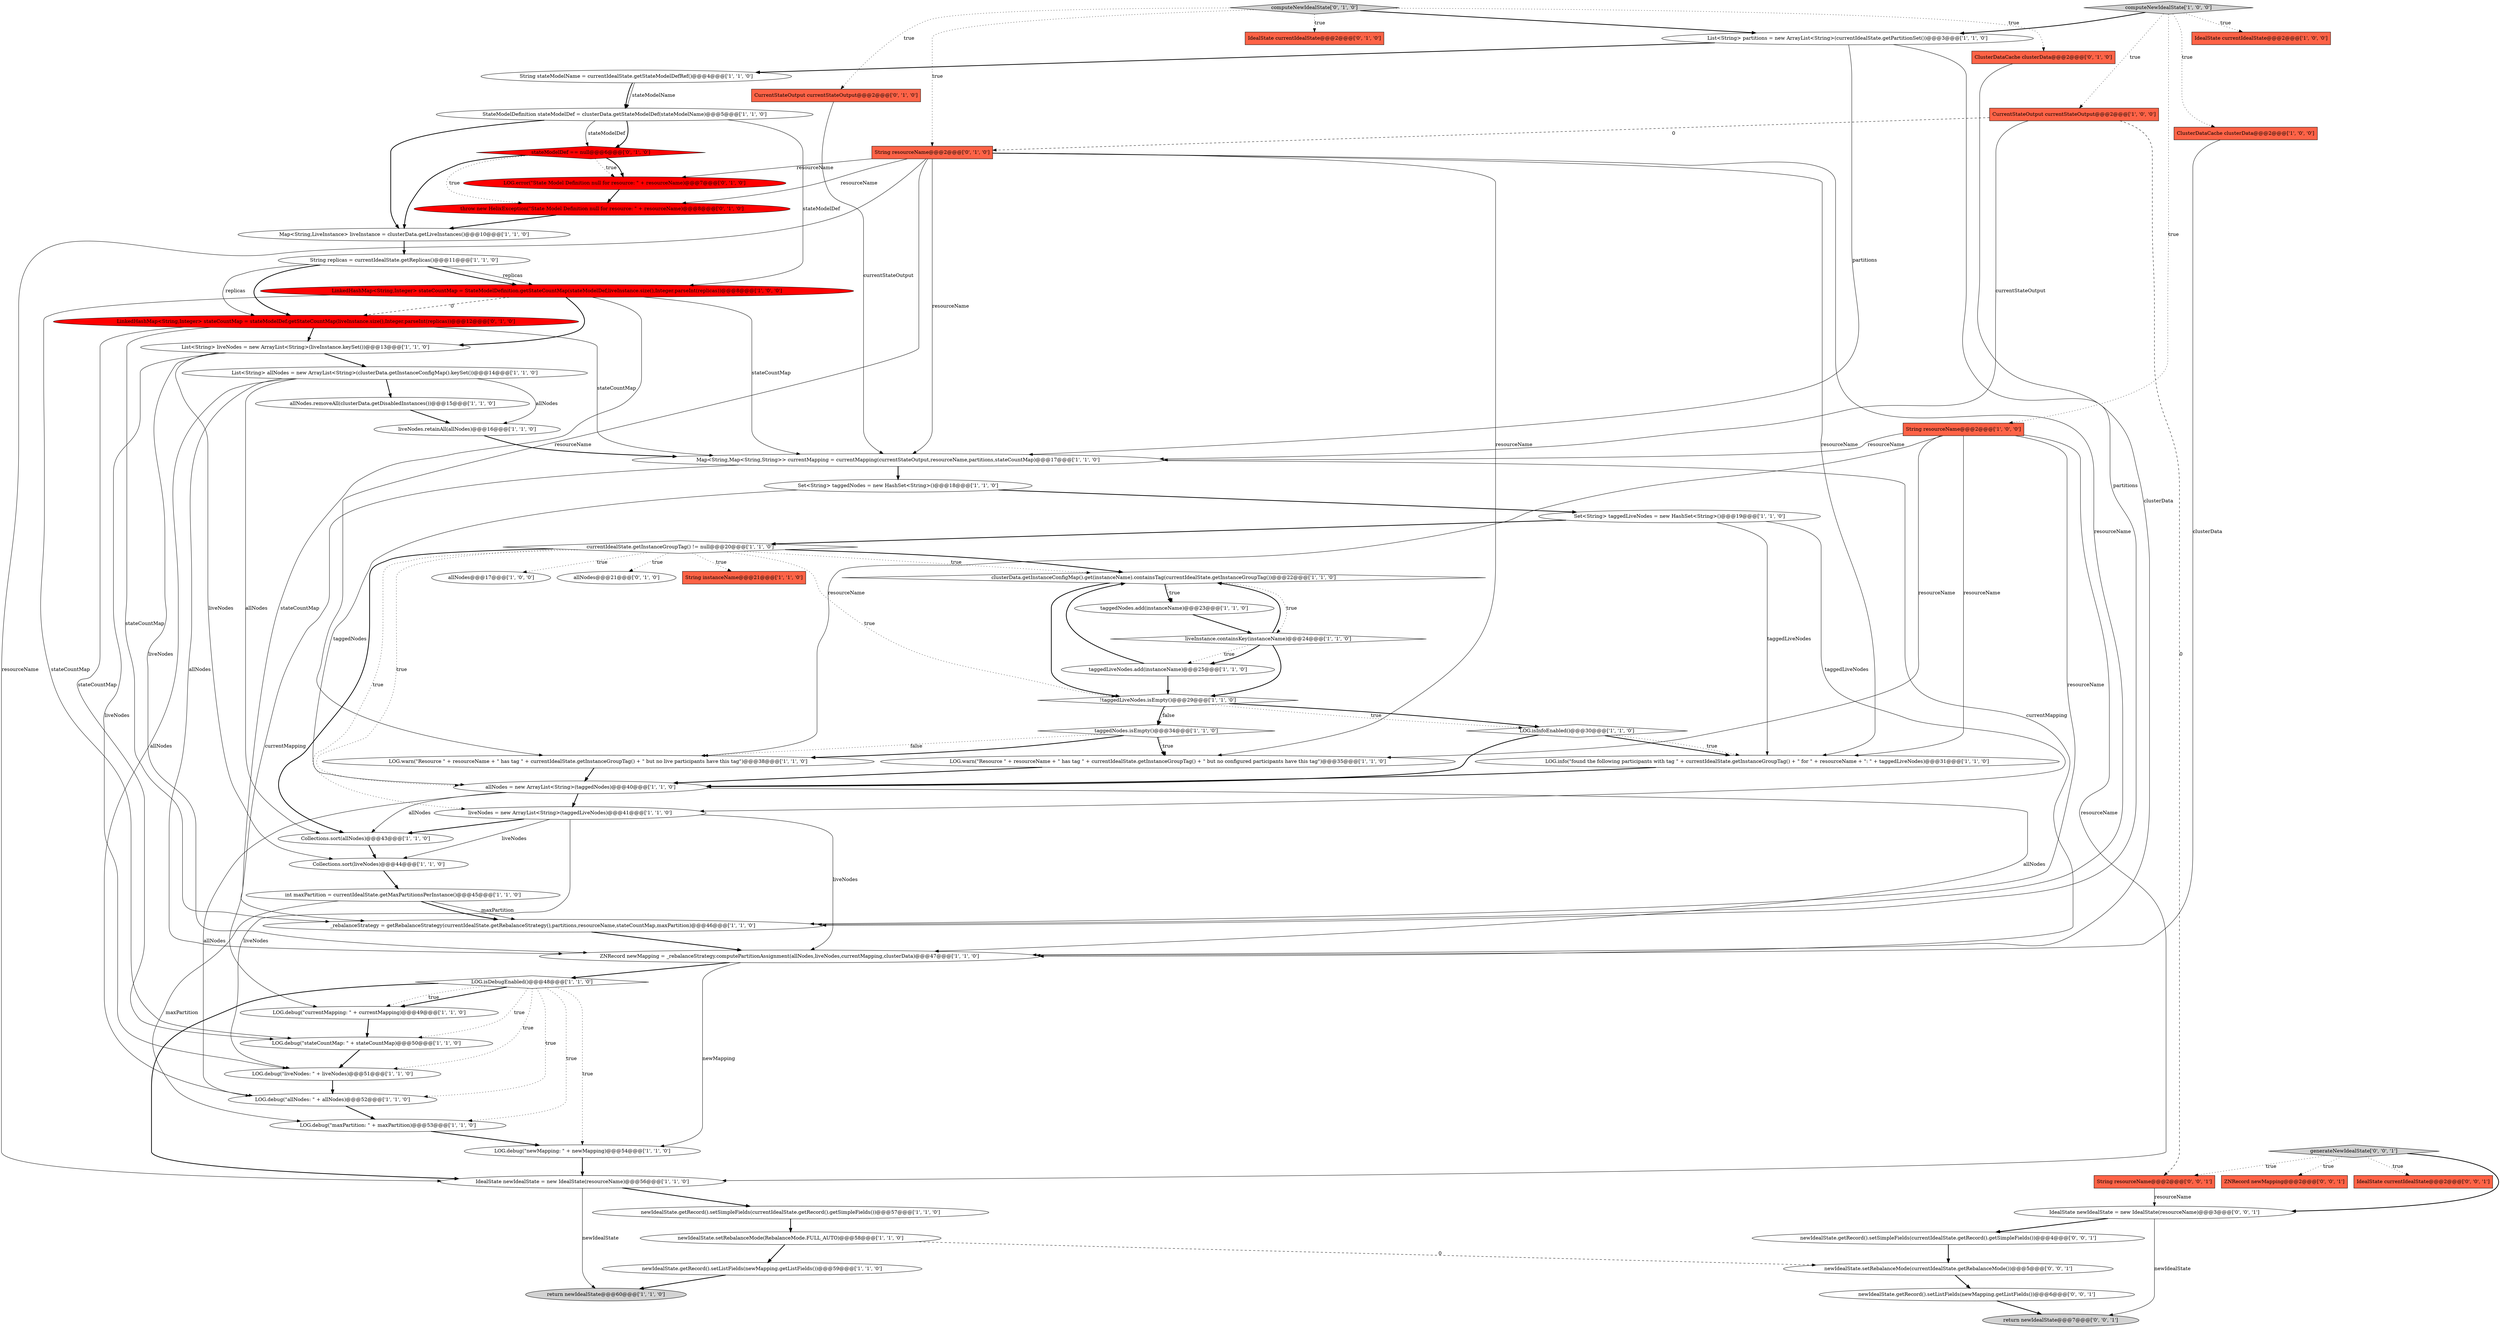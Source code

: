 digraph {
28 [style = filled, label = "String replicas = currentIdealState.getReplicas()@@@11@@@['1', '1', '0']", fillcolor = white, shape = ellipse image = "AAA0AAABBB1BBB"];
39 [style = filled, label = "ZNRecord newMapping = _rebalanceStrategy.computePartitionAssignment(allNodes,liveNodes,currentMapping,clusterData)@@@47@@@['1', '1', '0']", fillcolor = white, shape = ellipse image = "AAA0AAABBB1BBB"];
31 [style = filled, label = "LOG.isDebugEnabled()@@@48@@@['1', '1', '0']", fillcolor = white, shape = diamond image = "AAA0AAABBB1BBB"];
33 [style = filled, label = "String stateModelName = currentIdealState.getStateModelDefRef()@@@4@@@['1', '1', '0']", fillcolor = white, shape = ellipse image = "AAA0AAABBB1BBB"];
5 [style = filled, label = "LOG.debug(\"liveNodes: \" + liveNodes)@@@51@@@['1', '1', '0']", fillcolor = white, shape = ellipse image = "AAA0AAABBB1BBB"];
58 [style = filled, label = "computeNewIdealState['0', '1', '0']", fillcolor = lightgray, shape = diamond image = "AAA0AAABBB2BBB"];
44 [style = filled, label = "allNodes = new ArrayList<String>(taggedNodes)@@@40@@@['1', '1', '0']", fillcolor = white, shape = ellipse image = "AAA0AAABBB1BBB"];
47 [style = filled, label = "newIdealState.getRecord().setListFields(newMapping.getListFields())@@@59@@@['1', '1', '0']", fillcolor = white, shape = ellipse image = "AAA0AAABBB1BBB"];
53 [style = filled, label = "LinkedHashMap<String,Integer> stateCountMap = stateModelDef.getStateCountMap(liveInstance.size(),Integer.parseInt(replicas))@@@12@@@['0', '1', '0']", fillcolor = red, shape = ellipse image = "AAA1AAABBB2BBB"];
50 [style = filled, label = "throw new HelixException(\"State Model Definition null for resource: \" + resourceName)@@@8@@@['0', '1', '0']", fillcolor = red, shape = ellipse image = "AAA1AAABBB2BBB"];
20 [style = filled, label = "return newIdealState@@@60@@@['1', '1', '0']", fillcolor = lightgray, shape = ellipse image = "AAA0AAABBB1BBB"];
30 [style = filled, label = "liveNodes.retainAll(allNodes)@@@16@@@['1', '1', '0']", fillcolor = white, shape = ellipse image = "AAA0AAABBB1BBB"];
43 [style = filled, label = "allNodes@@@17@@@['1', '0', '0']", fillcolor = white, shape = ellipse image = "AAA0AAABBB1BBB"];
36 [style = filled, label = "computeNewIdealState['1', '0', '0']", fillcolor = lightgray, shape = diamond image = "AAA0AAABBB1BBB"];
54 [style = filled, label = "IdealState currentIdealState@@@2@@@['0', '1', '0']", fillcolor = tomato, shape = box image = "AAA0AAABBB2BBB"];
61 [style = filled, label = "newIdealState.getRecord().setSimpleFields(currentIdealState.getRecord().getSimpleFields())@@@4@@@['0', '0', '1']", fillcolor = white, shape = ellipse image = "AAA0AAABBB3BBB"];
26 [style = filled, label = "List<String> liveNodes = new ArrayList<String>(liveInstance.keySet())@@@13@@@['1', '1', '0']", fillcolor = white, shape = ellipse image = "AAA0AAABBB1BBB"];
4 [style = filled, label = "LOG.debug(\"allNodes: \" + allNodes)@@@52@@@['1', '1', '0']", fillcolor = white, shape = ellipse image = "AAA0AAABBB1BBB"];
17 [style = filled, label = "String resourceName@@@2@@@['1', '0', '0']", fillcolor = tomato, shape = box image = "AAA0AAABBB1BBB"];
8 [style = filled, label = "currentIdealState.getInstanceGroupTag() != null@@@20@@@['1', '1', '0']", fillcolor = white, shape = diamond image = "AAA0AAABBB1BBB"];
27 [style = filled, label = "clusterData.getInstanceConfigMap().get(instanceName).containsTag(currentIdealState.getInstanceGroupTag())@@@22@@@['1', '1', '0']", fillcolor = white, shape = diamond image = "AAA0AAABBB1BBB"];
49 [style = filled, label = "taggedLiveNodes.add(instanceName)@@@25@@@['1', '1', '0']", fillcolor = white, shape = ellipse image = "AAA0AAABBB1BBB"];
9 [style = filled, label = "taggedNodes.isEmpty()@@@34@@@['1', '1', '0']", fillcolor = white, shape = diamond image = "AAA0AAABBB1BBB"];
12 [style = filled, label = "ClusterDataCache clusterData@@@2@@@['1', '0', '0']", fillcolor = tomato, shape = box image = "AAA0AAABBB1BBB"];
24 [style = filled, label = "IdealState currentIdealState@@@2@@@['1', '0', '0']", fillcolor = tomato, shape = box image = "AAA0AAABBB1BBB"];
14 [style = filled, label = "liveNodes = new ArrayList<String>(taggedLiveNodes)@@@41@@@['1', '1', '0']", fillcolor = white, shape = ellipse image = "AAA0AAABBB1BBB"];
6 [style = filled, label = "taggedNodes.add(instanceName)@@@23@@@['1', '1', '0']", fillcolor = white, shape = ellipse image = "AAA0AAABBB1BBB"];
10 [style = filled, label = "Collections.sort(allNodes)@@@43@@@['1', '1', '0']", fillcolor = white, shape = ellipse image = "AAA0AAABBB1BBB"];
18 [style = filled, label = "List<String> partitions = new ArrayList<String>(currentIdealState.getPartitionSet())@@@3@@@['1', '1', '0']", fillcolor = white, shape = ellipse image = "AAA0AAABBB1BBB"];
45 [style = filled, label = "LinkedHashMap<String,Integer> stateCountMap = StateModelDefinition.getStateCountMap(stateModelDef,liveInstance.size(),Integer.parseInt(replicas))@@@8@@@['1', '0', '0']", fillcolor = red, shape = ellipse image = "AAA1AAABBB1BBB"];
56 [style = filled, label = "LOG.error(\"State Model Definition null for resource: \" + resourceName)@@@7@@@['0', '1', '0']", fillcolor = red, shape = ellipse image = "AAA1AAABBB2BBB"];
21 [style = filled, label = "LOG.debug(\"stateCountMap: \" + stateCountMap)@@@50@@@['1', '1', '0']", fillcolor = white, shape = ellipse image = "AAA0AAABBB1BBB"];
23 [style = filled, label = "LOG.debug(\"newMapping: \" + newMapping)@@@54@@@['1', '1', '0']", fillcolor = white, shape = ellipse image = "AAA0AAABBB1BBB"];
63 [style = filled, label = "ZNRecord newMapping@@@2@@@['0', '0', '1']", fillcolor = tomato, shape = box image = "AAA0AAABBB3BBB"];
35 [style = filled, label = "LOG.warn(\"Resource \" + resourceName + \" has tag \" + currentIdealState.getInstanceGroupTag() + \" but no live participants have this tag\")@@@38@@@['1', '1', '0']", fillcolor = white, shape = ellipse image = "AAA0AAABBB1BBB"];
60 [style = filled, label = "newIdealState.getRecord().setListFields(newMapping.getListFields())@@@6@@@['0', '0', '1']", fillcolor = white, shape = ellipse image = "AAA0AAABBB3BBB"];
25 [style = filled, label = "Map<String,LiveInstance> liveInstance = clusterData.getLiveInstances()@@@10@@@['1', '1', '0']", fillcolor = white, shape = ellipse image = "AAA0AAABBB1BBB"];
2 [style = filled, label = "!taggedLiveNodes.isEmpty()@@@29@@@['1', '1', '0']", fillcolor = white, shape = diamond image = "AAA0AAABBB1BBB"];
64 [style = filled, label = "newIdealState.setRebalanceMode(currentIdealState.getRebalanceMode())@@@5@@@['0', '0', '1']", fillcolor = white, shape = ellipse image = "AAA0AAABBB3BBB"];
22 [style = filled, label = "List<String> allNodes = new ArrayList<String>(clusterData.getInstanceConfigMap().keySet())@@@14@@@['1', '1', '0']", fillcolor = white, shape = ellipse image = "AAA0AAABBB1BBB"];
7 [style = filled, label = "int maxPartition = currentIdealState.getMaxPartitionsPerInstance()@@@45@@@['1', '1', '0']", fillcolor = white, shape = ellipse image = "AAA0AAABBB1BBB"];
15 [style = filled, label = "_rebalanceStrategy = getRebalanceStrategy(currentIdealState.getRebalanceStrategy(),partitions,resourceName,stateCountMap,maxPartition)@@@46@@@['1', '1', '0']", fillcolor = white, shape = ellipse image = "AAA0AAABBB1BBB"];
68 [style = filled, label = "String resourceName@@@2@@@['0', '0', '1']", fillcolor = tomato, shape = box image = "AAA0AAABBB3BBB"];
29 [style = filled, label = "Map<String,Map<String,String>> currentMapping = currentMapping(currentStateOutput,resourceName,partitions,stateCountMap)@@@17@@@['1', '1', '0']", fillcolor = white, shape = ellipse image = "AAA0AAABBB1BBB"];
52 [style = filled, label = "allNodes@@@21@@@['0', '1', '0']", fillcolor = white, shape = ellipse image = "AAA0AAABBB2BBB"];
3 [style = filled, label = "liveInstance.containsKey(instanceName)@@@24@@@['1', '1', '0']", fillcolor = white, shape = diamond image = "AAA0AAABBB1BBB"];
66 [style = filled, label = "IdealState currentIdealState@@@2@@@['0', '0', '1']", fillcolor = tomato, shape = box image = "AAA0AAABBB3BBB"];
62 [style = filled, label = "generateNewIdealState['0', '0', '1']", fillcolor = lightgray, shape = diamond image = "AAA0AAABBB3BBB"];
0 [style = filled, label = "StateModelDefinition stateModelDef = clusterData.getStateModelDef(stateModelName)@@@5@@@['1', '1', '0']", fillcolor = white, shape = ellipse image = "AAA0AAABBB1BBB"];
11 [style = filled, label = "newIdealState.getRecord().setSimpleFields(currentIdealState.getRecord().getSimpleFields())@@@57@@@['1', '1', '0']", fillcolor = white, shape = ellipse image = "AAA0AAABBB1BBB"];
32 [style = filled, label = "Set<String> taggedLiveNodes = new HashSet<String>()@@@19@@@['1', '1', '0']", fillcolor = white, shape = ellipse image = "AAA0AAABBB1BBB"];
40 [style = filled, label = "LOG.warn(\"Resource \" + resourceName + \" has tag \" + currentIdealState.getInstanceGroupTag() + \" but no configured participants have this tag\")@@@35@@@['1', '1', '0']", fillcolor = white, shape = ellipse image = "AAA0AAABBB1BBB"];
42 [style = filled, label = "CurrentStateOutput currentStateOutput@@@2@@@['1', '0', '0']", fillcolor = tomato, shape = box image = "AAA1AAABBB1BBB"];
16 [style = filled, label = "Set<String> taggedNodes = new HashSet<String>()@@@18@@@['1', '1', '0']", fillcolor = white, shape = ellipse image = "AAA0AAABBB1BBB"];
46 [style = filled, label = "LOG.debug(\"maxPartition: \" + maxPartition)@@@53@@@['1', '1', '0']", fillcolor = white, shape = ellipse image = "AAA0AAABBB1BBB"];
55 [style = filled, label = "stateModelDef == null@@@6@@@['0', '1', '0']", fillcolor = red, shape = diamond image = "AAA1AAABBB2BBB"];
51 [style = filled, label = "ClusterDataCache clusterData@@@2@@@['0', '1', '0']", fillcolor = tomato, shape = box image = "AAA0AAABBB2BBB"];
59 [style = filled, label = "String resourceName@@@2@@@['0', '1', '0']", fillcolor = tomato, shape = box image = "AAA1AAABBB2BBB"];
37 [style = filled, label = "LOG.debug(\"currentMapping: \" + currentMapping)@@@49@@@['1', '1', '0']", fillcolor = white, shape = ellipse image = "AAA0AAABBB1BBB"];
48 [style = filled, label = "String instanceName@@@21@@@['1', '1', '0']", fillcolor = tomato, shape = box image = "AAA0AAABBB1BBB"];
57 [style = filled, label = "CurrentStateOutput currentStateOutput@@@2@@@['0', '1', '0']", fillcolor = tomato, shape = box image = "AAA0AAABBB2BBB"];
65 [style = filled, label = "return newIdealState@@@7@@@['0', '0', '1']", fillcolor = lightgray, shape = ellipse image = "AAA0AAABBB3BBB"];
38 [style = filled, label = "newIdealState.setRebalanceMode(RebalanceMode.FULL_AUTO)@@@58@@@['1', '1', '0']", fillcolor = white, shape = ellipse image = "AAA0AAABBB1BBB"];
1 [style = filled, label = "Collections.sort(liveNodes)@@@44@@@['1', '1', '0']", fillcolor = white, shape = ellipse image = "AAA0AAABBB1BBB"];
13 [style = filled, label = "IdealState newIdealState = new IdealState(resourceName)@@@56@@@['1', '1', '0']", fillcolor = white, shape = ellipse image = "AAA0AAABBB1BBB"];
19 [style = filled, label = "LOG.isInfoEnabled()@@@30@@@['1', '1', '0']", fillcolor = white, shape = diamond image = "AAA0AAABBB1BBB"];
67 [style = filled, label = "IdealState newIdealState = new IdealState(resourceName)@@@3@@@['0', '0', '1']", fillcolor = white, shape = ellipse image = "AAA0AAABBB3BBB"];
41 [style = filled, label = "allNodes.removeAll(clusterData.getDisabledInstances())@@@15@@@['1', '1', '0']", fillcolor = white, shape = ellipse image = "AAA0AAABBB1BBB"];
34 [style = filled, label = "LOG.info(\"found the following participants with tag \" + currentIdealState.getInstanceGroupTag() + \" for \" + resourceName + \": \" + taggedLiveNodes)@@@31@@@['1', '1', '0']", fillcolor = white, shape = ellipse image = "AAA0AAABBB1BBB"];
0->55 [style = solid, label="stateModelDef"];
42->59 [style = dashed, label="0"];
6->3 [style = bold, label=""];
8->10 [style = bold, label=""];
31->37 [style = bold, label=""];
8->48 [style = dotted, label="true"];
42->29 [style = solid, label="currentStateOutput"];
17->40 [style = solid, label="resourceName"];
17->15 [style = solid, label="resourceName"];
58->18 [style = bold, label=""];
67->65 [style = solid, label="newIdealState"];
30->29 [style = bold, label=""];
9->35 [style = bold, label=""];
33->0 [style = solid, label="stateModelName"];
26->22 [style = bold, label=""];
61->64 [style = bold, label=""];
3->27 [style = bold, label=""];
62->67 [style = bold, label=""];
2->9 [style = dotted, label="false"];
19->44 [style = bold, label=""];
33->0 [style = bold, label=""];
68->67 [style = solid, label="resourceName"];
38->64 [style = dashed, label="0"];
31->21 [style = dotted, label="true"];
44->4 [style = solid, label="allNodes"];
8->52 [style = dotted, label="true"];
0->25 [style = bold, label=""];
39->31 [style = bold, label=""];
23->13 [style = bold, label=""];
36->18 [style = bold, label=""];
59->13 [style = solid, label="resourceName"];
60->65 [style = bold, label=""];
58->51 [style = dotted, label="true"];
0->45 [style = solid, label="stateModelDef"];
8->27 [style = bold, label=""];
36->24 [style = dotted, label="true"];
28->45 [style = solid, label="replicas"];
64->60 [style = bold, label=""];
27->2 [style = bold, label=""];
4->46 [style = bold, label=""];
28->45 [style = bold, label=""];
9->40 [style = bold, label=""];
42->68 [style = dashed, label="0"];
19->34 [style = bold, label=""];
25->28 [style = bold, label=""];
59->34 [style = solid, label="resourceName"];
35->44 [style = bold, label=""];
58->54 [style = dotted, label="true"];
59->40 [style = solid, label="resourceName"];
17->13 [style = solid, label="resourceName"];
32->34 [style = solid, label="taggedLiveNodes"];
14->39 [style = solid, label="liveNodes"];
22->41 [style = bold, label=""];
14->10 [style = bold, label=""];
37->21 [style = bold, label=""];
31->5 [style = dotted, label="true"];
16->32 [style = bold, label=""];
18->29 [style = solid, label="partitions"];
62->68 [style = dotted, label="true"];
2->9 [style = bold, label=""];
29->39 [style = solid, label="currentMapping"];
13->11 [style = bold, label=""];
67->61 [style = bold, label=""];
41->30 [style = bold, label=""];
8->43 [style = dotted, label="true"];
55->25 [style = bold, label=""];
18->15 [style = solid, label="partitions"];
3->2 [style = bold, label=""];
44->39 [style = solid, label="allNodes"];
31->23 [style = dotted, label="true"];
56->50 [style = bold, label=""];
8->14 [style = dotted, label="true"];
12->39 [style = solid, label="clusterData"];
38->47 [style = bold, label=""];
31->46 [style = dotted, label="true"];
45->21 [style = solid, label="stateCountMap"];
10->1 [style = bold, label=""];
59->15 [style = solid, label="resourceName"];
29->16 [style = bold, label=""];
2->19 [style = dotted, label="true"];
17->34 [style = solid, label="resourceName"];
57->29 [style = solid, label="currentStateOutput"];
9->35 [style = dotted, label="false"];
22->30 [style = solid, label="allNodes"];
55->56 [style = dotted, label="true"];
22->10 [style = solid, label="allNodes"];
19->34 [style = dotted, label="true"];
53->15 [style = solid, label="stateCountMap"];
62->66 [style = dotted, label="true"];
7->15 [style = solid, label="maxPartition"];
58->59 [style = dotted, label="true"];
59->29 [style = solid, label="resourceName"];
14->1 [style = solid, label="liveNodes"];
62->63 [style = dotted, label="true"];
8->2 [style = dotted, label="true"];
31->13 [style = bold, label=""];
18->33 [style = bold, label=""];
26->39 [style = solid, label="liveNodes"];
7->46 [style = solid, label="maxPartition"];
44->14 [style = bold, label=""];
17->35 [style = solid, label="resourceName"];
1->7 [style = bold, label=""];
39->23 [style = solid, label="newMapping"];
3->49 [style = dotted, label="true"];
21->5 [style = bold, label=""];
32->8 [style = bold, label=""];
26->5 [style = solid, label="liveNodes"];
59->56 [style = solid, label="resourceName"];
45->15 [style = solid, label="stateCountMap"];
5->4 [style = bold, label=""];
53->26 [style = bold, label=""];
34->44 [style = bold, label=""];
26->1 [style = solid, label="liveNodes"];
49->2 [style = bold, label=""];
7->15 [style = bold, label=""];
46->23 [style = bold, label=""];
14->5 [style = solid, label="liveNodes"];
40->44 [style = bold, label=""];
2->19 [style = bold, label=""];
53->29 [style = solid, label="stateCountMap"];
22->39 [style = solid, label="allNodes"];
11->38 [style = bold, label=""];
31->37 [style = dotted, label="true"];
28->53 [style = solid, label="replicas"];
28->53 [style = bold, label=""];
58->57 [style = dotted, label="true"];
45->53 [style = dashed, label="0"];
45->29 [style = solid, label="stateCountMap"];
44->10 [style = solid, label="allNodes"];
8->44 [style = dotted, label="true"];
36->42 [style = dotted, label="true"];
49->27 [style = bold, label=""];
59->35 [style = solid, label="resourceName"];
36->12 [style = dotted, label="true"];
27->6 [style = bold, label=""];
55->56 [style = bold, label=""];
27->3 [style = dotted, label="true"];
50->25 [style = bold, label=""];
59->50 [style = solid, label="resourceName"];
13->20 [style = solid, label="newIdealState"];
51->39 [style = solid, label="clusterData"];
29->37 [style = solid, label="currentMapping"];
36->17 [style = dotted, label="true"];
17->29 [style = solid, label="resourceName"];
0->55 [style = bold, label=""];
15->39 [style = bold, label=""];
22->4 [style = solid, label="allNodes"];
47->20 [style = bold, label=""];
32->14 [style = solid, label="taggedLiveNodes"];
45->26 [style = bold, label=""];
9->40 [style = dotted, label="true"];
3->49 [style = bold, label=""];
27->6 [style = dotted, label="true"];
8->27 [style = dotted, label="true"];
31->4 [style = dotted, label="true"];
16->44 [style = solid, label="taggedNodes"];
53->21 [style = solid, label="stateCountMap"];
55->50 [style = dotted, label="true"];
}
